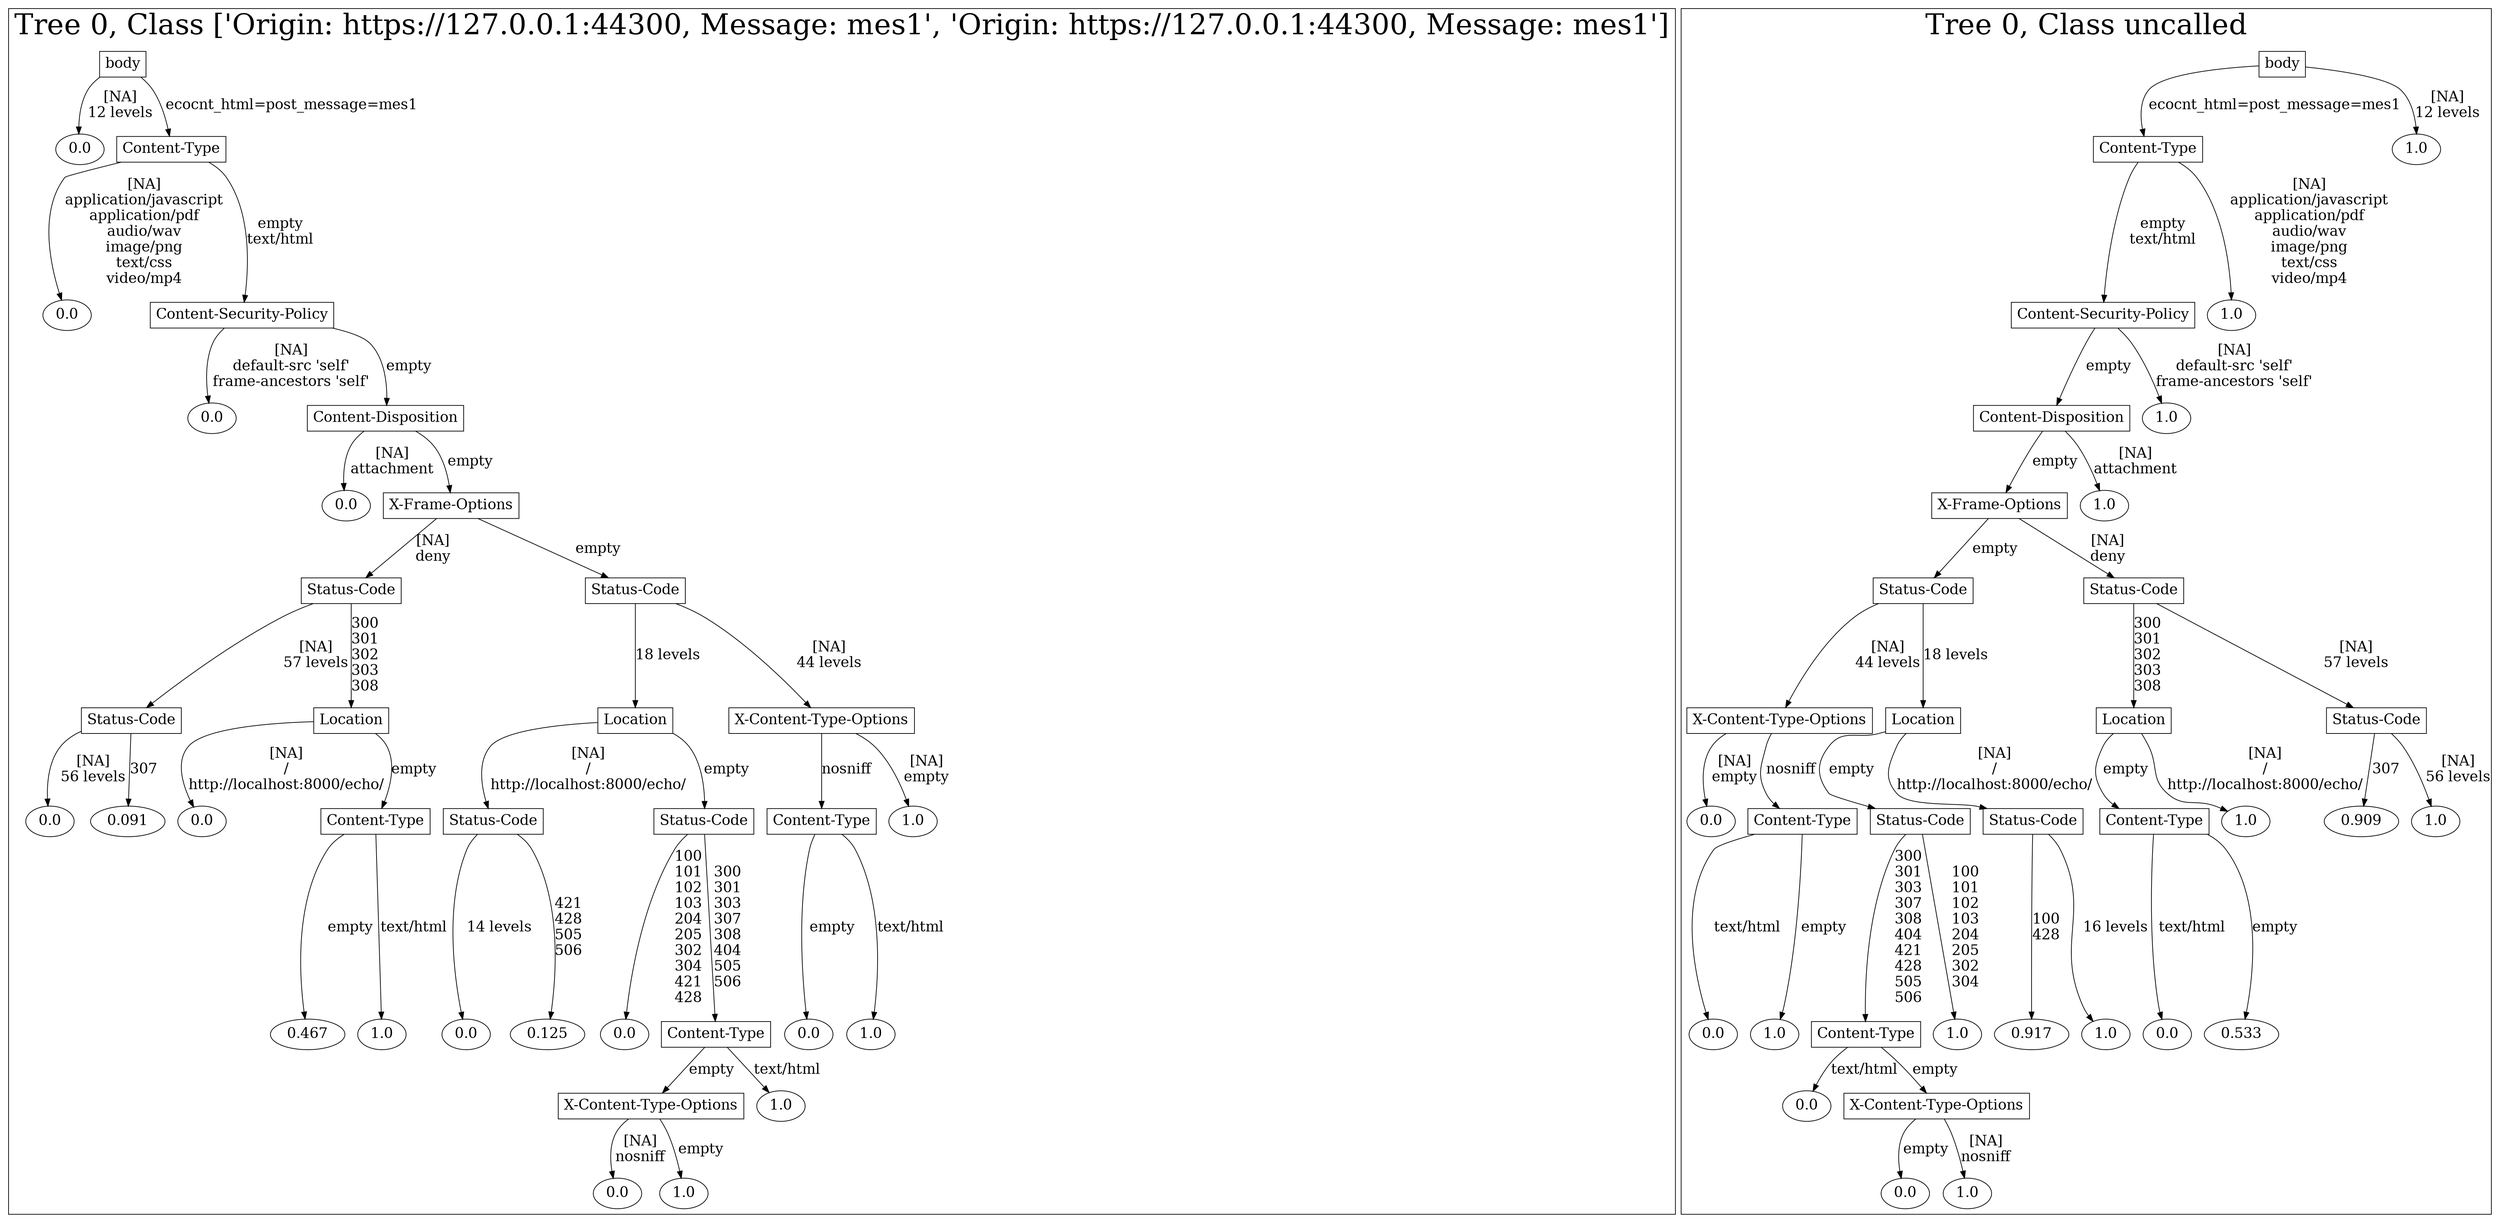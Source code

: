 /*
Generated by:
    http://https://github.com/h2oai/h2o-3/tree/master/h2o-genmodel/src/main/java/hex/genmodel/tools/PrintMojo.java
*/

/*
On a mac:

$ brew install graphviz
$ dot -Tpng file.gv -o file.png
$ open file.png
*/

digraph G {

subgraph cluster_0 {
/* Nodes */

/* Level 0 */
{
"SG_0_Node_0" [shape=box, fontsize=20, label="body"]
}

/* Level 1 */
{
"SG_0_Node_20" [fontsize=20, label="0.0"]
"SG_0_Node_1" [shape=box, fontsize=20, label="Content-Type"]
}

/* Level 2 */
{
"SG_0_Node_21" [fontsize=20, label="0.0"]
"SG_0_Node_2" [shape=box, fontsize=20, label="Content-Security-Policy"]
}

/* Level 3 */
{
"SG_0_Node_22" [fontsize=20, label="0.0"]
"SG_0_Node_3" [shape=box, fontsize=20, label="Content-Disposition"]
}

/* Level 4 */
{
"SG_0_Node_23" [fontsize=20, label="0.0"]
"SG_0_Node_4" [shape=box, fontsize=20, label="X-Frame-Options"]
}

/* Level 5 */
{
"SG_0_Node_5" [shape=box, fontsize=20, label="Status-Code"]
"SG_0_Node_6" [shape=box, fontsize=20, label="Status-Code"]
}

/* Level 6 */
{
"SG_0_Node_7" [shape=box, fontsize=20, label="Status-Code"]
"SG_0_Node_8" [shape=box, fontsize=20, label="Location"]
"SG_0_Node_9" [shape=box, fontsize=20, label="Location"]
"SG_0_Node_10" [shape=box, fontsize=20, label="X-Content-Type-Options"]
}

/* Level 7 */
{
"SG_0_Node_24" [fontsize=20, label="0.0"]
"SG_0_Node_25" [fontsize=20, label="0.091"]
"SG_0_Node_26" [fontsize=20, label="0.0"]
"SG_0_Node_12" [shape=box, fontsize=20, label="Content-Type"]
"SG_0_Node_13" [shape=box, fontsize=20, label="Status-Code"]
"SG_0_Node_14" [shape=box, fontsize=20, label="Status-Code"]
"SG_0_Node_15" [shape=box, fontsize=20, label="Content-Type"]
"SG_0_Node_27" [fontsize=20, label="1.0"]
}

/* Level 8 */
{
"SG_0_Node_28" [fontsize=20, label="0.467"]
"SG_0_Node_29" [fontsize=20, label="1.0"]
"SG_0_Node_30" [fontsize=20, label="0.0"]
"SG_0_Node_31" [fontsize=20, label="0.125"]
"SG_0_Node_32" [fontsize=20, label="0.0"]
"SG_0_Node_18" [shape=box, fontsize=20, label="Content-Type"]
"SG_0_Node_33" [fontsize=20, label="0.0"]
"SG_0_Node_34" [fontsize=20, label="1.0"]
}

/* Level 9 */
{
"SG_0_Node_19" [shape=box, fontsize=20, label="X-Content-Type-Options"]
"SG_0_Node_35" [fontsize=20, label="1.0"]
}

/* Level 10 */
{
"SG_0_Node_36" [fontsize=20, label="0.0"]
"SG_0_Node_37" [fontsize=20, label="1.0"]
}

/* Edges */
"SG_0_Node_0" -> "SG_0_Node_20" [fontsize=20, label="[NA]
12 levels
"]
"SG_0_Node_0" -> "SG_0_Node_1" [fontsize=20, label="ecocnt_html=post_message=mes1
"]
"SG_0_Node_1" -> "SG_0_Node_21" [fontsize=20, label="[NA]
application/javascript
application/pdf
audio/wav
image/png
text/css
video/mp4
"]
"SG_0_Node_1" -> "SG_0_Node_2" [fontsize=20, label="empty
text/html
"]
"SG_0_Node_2" -> "SG_0_Node_22" [fontsize=20, label="[NA]
default-src 'self'
frame-ancestors 'self'
"]
"SG_0_Node_2" -> "SG_0_Node_3" [fontsize=20, label="empty
"]
"SG_0_Node_3" -> "SG_0_Node_23" [fontsize=20, label="[NA]
attachment
"]
"SG_0_Node_3" -> "SG_0_Node_4" [fontsize=20, label="empty
"]
"SG_0_Node_4" -> "SG_0_Node_5" [fontsize=20, label="[NA]
deny
"]
"SG_0_Node_4" -> "SG_0_Node_6" [fontsize=20, label="empty
"]
"SG_0_Node_6" -> "SG_0_Node_9" [fontsize=20, label="18 levels
"]
"SG_0_Node_6" -> "SG_0_Node_10" [fontsize=20, label="[NA]
44 levels
"]
"SG_0_Node_10" -> "SG_0_Node_15" [fontsize=20, label="nosniff
"]
"SG_0_Node_10" -> "SG_0_Node_27" [fontsize=20, label="[NA]
empty
"]
"SG_0_Node_15" -> "SG_0_Node_33" [fontsize=20, label="empty
"]
"SG_0_Node_15" -> "SG_0_Node_34" [fontsize=20, label="text/html
"]
"SG_0_Node_9" -> "SG_0_Node_13" [fontsize=20, label="[NA]
/
http://localhost:8000/echo/
"]
"SG_0_Node_9" -> "SG_0_Node_14" [fontsize=20, label="empty
"]
"SG_0_Node_14" -> "SG_0_Node_32" [fontsize=20, label="100
101
102
103
204
205
302
304
421
428
"]
"SG_0_Node_14" -> "SG_0_Node_18" [fontsize=20, label="300
301
303
307
308
404
505
506
"]
"SG_0_Node_18" -> "SG_0_Node_19" [fontsize=20, label="empty
"]
"SG_0_Node_18" -> "SG_0_Node_35" [fontsize=20, label="text/html
"]
"SG_0_Node_19" -> "SG_0_Node_36" [fontsize=20, label="[NA]
nosniff
"]
"SG_0_Node_19" -> "SG_0_Node_37" [fontsize=20, label="empty
"]
"SG_0_Node_13" -> "SG_0_Node_30" [fontsize=20, label="14 levels
"]
"SG_0_Node_13" -> "SG_0_Node_31" [fontsize=20, label="421
428
505
506
"]
"SG_0_Node_5" -> "SG_0_Node_7" [fontsize=20, label="[NA]
57 levels
"]
"SG_0_Node_5" -> "SG_0_Node_8" [fontsize=20, label="300
301
302
303
308
"]
"SG_0_Node_8" -> "SG_0_Node_26" [fontsize=20, label="[NA]
/
http://localhost:8000/echo/
"]
"SG_0_Node_8" -> "SG_0_Node_12" [fontsize=20, label="empty
"]
"SG_0_Node_12" -> "SG_0_Node_28" [fontsize=20, label="empty
"]
"SG_0_Node_12" -> "SG_0_Node_29" [fontsize=20, label="text/html
"]
"SG_0_Node_7" -> "SG_0_Node_24" [fontsize=20, label="[NA]
56 levels
"]
"SG_0_Node_7" -> "SG_0_Node_25" [fontsize=20, label="307
"]

fontsize=40
label="Tree 0, Class ['Origin: https://127.0.0.1:44300, Message: mes1', 'Origin: https://127.0.0.1:44300, Message: mes1']"
}

subgraph cluster_1 {
/* Nodes */

/* Level 0 */
{
"SG_1_Node_0" [shape=box, fontsize=20, label="body"]
}

/* Level 1 */
{
"SG_1_Node_1" [shape=box, fontsize=20, label="Content-Type"]
"SG_1_Node_20" [fontsize=20, label="1.0"]
}

/* Level 2 */
{
"SG_1_Node_2" [shape=box, fontsize=20, label="Content-Security-Policy"]
"SG_1_Node_21" [fontsize=20, label="1.0"]
}

/* Level 3 */
{
"SG_1_Node_3" [shape=box, fontsize=20, label="Content-Disposition"]
"SG_1_Node_22" [fontsize=20, label="1.0"]
}

/* Level 4 */
{
"SG_1_Node_4" [shape=box, fontsize=20, label="X-Frame-Options"]
"SG_1_Node_23" [fontsize=20, label="1.0"]
}

/* Level 5 */
{
"SG_1_Node_5" [shape=box, fontsize=20, label="Status-Code"]
"SG_1_Node_6" [shape=box, fontsize=20, label="Status-Code"]
}

/* Level 6 */
{
"SG_1_Node_7" [shape=box, fontsize=20, label="X-Content-Type-Options"]
"SG_1_Node_8" [shape=box, fontsize=20, label="Location"]
"SG_1_Node_9" [shape=box, fontsize=20, label="Location"]
"SG_1_Node_10" [shape=box, fontsize=20, label="Status-Code"]
}

/* Level 7 */
{
"SG_1_Node_24" [fontsize=20, label="0.0"]
"SG_1_Node_11" [shape=box, fontsize=20, label="Content-Type"]
"SG_1_Node_12" [shape=box, fontsize=20, label="Status-Code"]
"SG_1_Node_13" [shape=box, fontsize=20, label="Status-Code"]
"SG_1_Node_14" [shape=box, fontsize=20, label="Content-Type"]
"SG_1_Node_25" [fontsize=20, label="1.0"]
"SG_1_Node_26" [fontsize=20, label="0.909"]
"SG_1_Node_27" [fontsize=20, label="1.0"]
}

/* Level 8 */
{
"SG_1_Node_28" [fontsize=20, label="0.0"]
"SG_1_Node_29" [fontsize=20, label="1.0"]
"SG_1_Node_16" [shape=box, fontsize=20, label="Content-Type"]
"SG_1_Node_30" [fontsize=20, label="1.0"]
"SG_1_Node_31" [fontsize=20, label="0.917"]
"SG_1_Node_32" [fontsize=20, label="1.0"]
"SG_1_Node_33" [fontsize=20, label="0.0"]
"SG_1_Node_34" [fontsize=20, label="0.533"]
}

/* Level 9 */
{
"SG_1_Node_35" [fontsize=20, label="0.0"]
"SG_1_Node_19" [shape=box, fontsize=20, label="X-Content-Type-Options"]
}

/* Level 10 */
{
"SG_1_Node_36" [fontsize=20, label="0.0"]
"SG_1_Node_37" [fontsize=20, label="1.0"]
}

/* Edges */
"SG_1_Node_0" -> "SG_1_Node_1" [fontsize=20, label="ecocnt_html=post_message=mes1
"]
"SG_1_Node_0" -> "SG_1_Node_20" [fontsize=20, label="[NA]
12 levels
"]
"SG_1_Node_1" -> "SG_1_Node_2" [fontsize=20, label="empty
text/html
"]
"SG_1_Node_1" -> "SG_1_Node_21" [fontsize=20, label="[NA]
application/javascript
application/pdf
audio/wav
image/png
text/css
video/mp4
"]
"SG_1_Node_2" -> "SG_1_Node_3" [fontsize=20, label="empty
"]
"SG_1_Node_2" -> "SG_1_Node_22" [fontsize=20, label="[NA]
default-src 'self'
frame-ancestors 'self'
"]
"SG_1_Node_3" -> "SG_1_Node_4" [fontsize=20, label="empty
"]
"SG_1_Node_3" -> "SG_1_Node_23" [fontsize=20, label="[NA]
attachment
"]
"SG_1_Node_4" -> "SG_1_Node_5" [fontsize=20, label="empty
"]
"SG_1_Node_4" -> "SG_1_Node_6" [fontsize=20, label="[NA]
deny
"]
"SG_1_Node_6" -> "SG_1_Node_9" [fontsize=20, label="300
301
302
303
308
"]
"SG_1_Node_6" -> "SG_1_Node_10" [fontsize=20, label="[NA]
57 levels
"]
"SG_1_Node_10" -> "SG_1_Node_26" [fontsize=20, label="307
"]
"SG_1_Node_10" -> "SG_1_Node_27" [fontsize=20, label="[NA]
56 levels
"]
"SG_1_Node_9" -> "SG_1_Node_14" [fontsize=20, label="empty
"]
"SG_1_Node_9" -> "SG_1_Node_25" [fontsize=20, label="[NA]
/
http://localhost:8000/echo/
"]
"SG_1_Node_14" -> "SG_1_Node_33" [fontsize=20, label="text/html
"]
"SG_1_Node_14" -> "SG_1_Node_34" [fontsize=20, label="empty
"]
"SG_1_Node_5" -> "SG_1_Node_7" [fontsize=20, label="[NA]
44 levels
"]
"SG_1_Node_5" -> "SG_1_Node_8" [fontsize=20, label="18 levels
"]
"SG_1_Node_8" -> "SG_1_Node_12" [fontsize=20, label="empty
"]
"SG_1_Node_8" -> "SG_1_Node_13" [fontsize=20, label="[NA]
/
http://localhost:8000/echo/
"]
"SG_1_Node_13" -> "SG_1_Node_31" [fontsize=20, label="100
428
"]
"SG_1_Node_13" -> "SG_1_Node_32" [fontsize=20, label="16 levels
"]
"SG_1_Node_12" -> "SG_1_Node_16" [fontsize=20, label="300
301
303
307
308
404
421
428
505
506
"]
"SG_1_Node_12" -> "SG_1_Node_30" [fontsize=20, label="100
101
102
103
204
205
302
304
"]
"SG_1_Node_16" -> "SG_1_Node_35" [fontsize=20, label="text/html
"]
"SG_1_Node_16" -> "SG_1_Node_19" [fontsize=20, label="empty
"]
"SG_1_Node_19" -> "SG_1_Node_36" [fontsize=20, label="empty
"]
"SG_1_Node_19" -> "SG_1_Node_37" [fontsize=20, label="[NA]
nosniff
"]
"SG_1_Node_7" -> "SG_1_Node_24" [fontsize=20, label="[NA]
empty
"]
"SG_1_Node_7" -> "SG_1_Node_11" [fontsize=20, label="nosniff
"]
"SG_1_Node_11" -> "SG_1_Node_28" [fontsize=20, label="text/html
"]
"SG_1_Node_11" -> "SG_1_Node_29" [fontsize=20, label="empty
"]

fontsize=40
label="Tree 0, Class uncalled"
}

}

